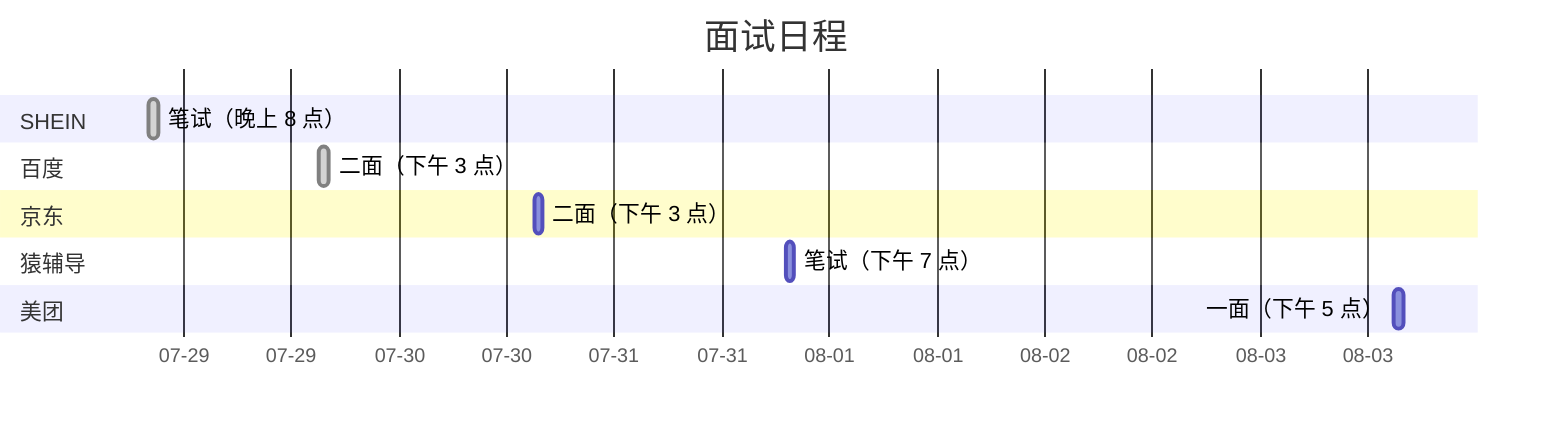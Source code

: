gantt
		axisFormat  %m-%d
    title 面试日程
    dateFormat  YYYY-MM-DD-H
    section SHEIN
    笔试（晚上 8 点）:done, 2021-07-28-20, 1h
    section 百度
    二面（下午 3 点）:done, 2021-07-29-15, 1h
    section 京东
    二面（下午 3 点）: 2021-07-30-15, 1h
    section 猿辅导
    笔试（下午 7 点）: 2021-07-31-19, 1h
    section 美团
    一面（下午 5 点）:2021-08-03-15, 1h